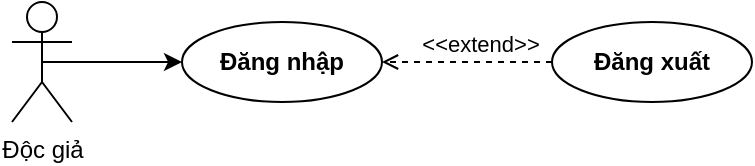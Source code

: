 <mxfile>
    <diagram id="SPtOF72sd8orkH7VNun5" name="Page-1">
        <mxGraphModel dx="686" dy="404" grid="1" gridSize="10" guides="1" tooltips="1" connect="1" arrows="1" fold="1" page="1" pageScale="1" pageWidth="850" pageHeight="1100" math="0" shadow="0">
            <root>
                <mxCell id="0"/>
                <mxCell id="1" parent="0"/>
                <mxCell id="2" value="Độc giả" style="shape=umlActor;verticalLabelPosition=bottom;verticalAlign=top;html=1;outlineConnect=0;" parent="1" vertex="1">
                    <mxGeometry x="340" y="250" width="30" height="60" as="geometry"/>
                </mxCell>
                <mxCell id="5" value="Đăng nhập" style="ellipse;whiteSpace=wrap;html=1;fontStyle=1" parent="1" vertex="1">
                    <mxGeometry x="425" y="260" width="100" height="40" as="geometry"/>
                </mxCell>
                <mxCell id="7" value="&lt;span style=&quot;color: rgb(0, 0, 0); font-weight: 700;&quot;&gt;Đăng xuất&lt;/span&gt;" style="ellipse;whiteSpace=wrap;html=1;" parent="1" vertex="1">
                    <mxGeometry x="610" y="260" width="100" height="40" as="geometry"/>
                </mxCell>
                <mxCell id="8" value="" style="endArrow=classic;html=1;exitX=0.5;exitY=0.5;exitDx=0;exitDy=0;exitPerimeter=0;" parent="1" source="2" target="5" edge="1">
                    <mxGeometry width="50" height="50" relative="1" as="geometry">
                        <mxPoint x="380" y="275.169" as="sourcePoint"/>
                        <mxPoint x="495.4" y="238" as="targetPoint"/>
                    </mxGeometry>
                </mxCell>
                <mxCell id="10" value="&amp;lt;&amp;lt;extend&amp;gt;&amp;gt;" style="html=1;verticalAlign=bottom;labelBackgroundColor=none;endArrow=open;endFill=0;dashed=1;entryX=1;entryY=0.5;entryDx=0;entryDy=0;" parent="1" source="7" target="5" edge="1">
                    <mxGeometry x="-0.143" width="160" relative="1" as="geometry">
                        <mxPoint x="450" y="290" as="sourcePoint"/>
                        <mxPoint x="610" y="290" as="targetPoint"/>
                        <mxPoint as="offset"/>
                    </mxGeometry>
                </mxCell>
            </root>
        </mxGraphModel>
    </diagram>
</mxfile>